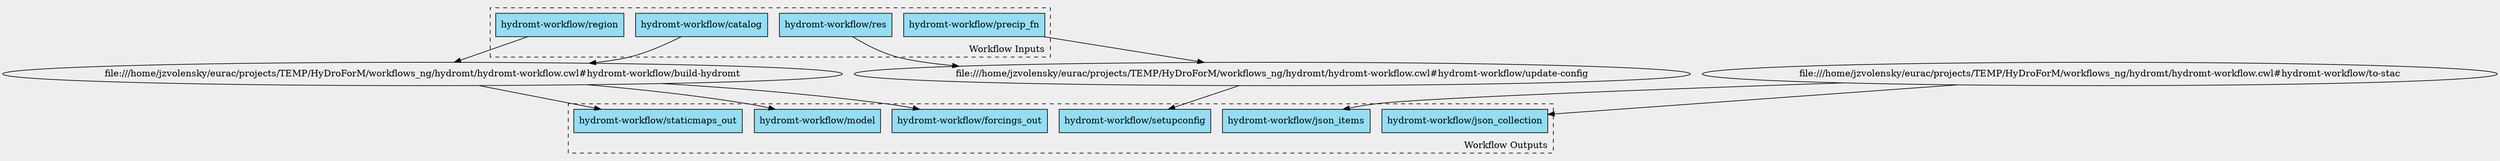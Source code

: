 digraph G {
bgcolor="#eeeeee";
clusterrank=local;
labeljust=right;
labelloc=bottom;
subgraph cluster_inputs {
label="Workflow Inputs";
rank=same;
style=dashed;
"file:///home/jzvolensky/eurac/projects/TEMP/HyDroForM/workflows_ng/hydromt/hydromt-workflow.cwl#hydromt-workflow/catalog" [fillcolor="#94DDF4", label="hydromt-workflow/catalog", shape=record, style=filled];
"file:///home/jzvolensky/eurac/projects/TEMP/HyDroForM/workflows_ng/hydromt/hydromt-workflow.cwl#hydromt-workflow/region" [fillcolor="#94DDF4", label="hydromt-workflow/region", shape=record, style=filled];
"file:///home/jzvolensky/eurac/projects/TEMP/HyDroForM/workflows_ng/hydromt/hydromt-workflow.cwl#hydromt-workflow/precip_fn" [fillcolor="#94DDF4", label="hydromt-workflow/precip_fn", shape=record, style=filled];
"file:///home/jzvolensky/eurac/projects/TEMP/HyDroForM/workflows_ng/hydromt/hydromt-workflow.cwl#hydromt-workflow/res" [fillcolor="#94DDF4", label="hydromt-workflow/res", shape=record, style=filled];
}

"file:///home/jzvolensky/eurac/projects/TEMP/HyDroForM/workflows_ng/hydromt/hydromt-workflow.cwl#hydromt-workflow/catalog" -> "file:///home/jzvolensky/eurac/projects/TEMP/HyDroForM/workflows_ng/hydromt/hydromt-workflow.cwl#hydromt-workflow/build-hydromt";
"file:///home/jzvolensky/eurac/projects/TEMP/HyDroForM/workflows_ng/hydromt/hydromt-workflow.cwl#hydromt-workflow/region" -> "file:///home/jzvolensky/eurac/projects/TEMP/HyDroForM/workflows_ng/hydromt/hydromt-workflow.cwl#hydromt-workflow/build-hydromt";
"file:///home/jzvolensky/eurac/projects/TEMP/HyDroForM/workflows_ng/hydromt/hydromt-workflow.cwl#hydromt-workflow/precip_fn" -> "file:///home/jzvolensky/eurac/projects/TEMP/HyDroForM/workflows_ng/hydromt/hydromt-workflow.cwl#hydromt-workflow/update-config";
"file:///home/jzvolensky/eurac/projects/TEMP/HyDroForM/workflows_ng/hydromt/hydromt-workflow.cwl#hydromt-workflow/res" -> "file:///home/jzvolensky/eurac/projects/TEMP/HyDroForM/workflows_ng/hydromt/hydromt-workflow.cwl#hydromt-workflow/update-config";
subgraph cluster_outputs {
label="Workflow Outputs";
labelloc=b;
rank=same;
style=dashed;
"file:///home/jzvolensky/eurac/projects/TEMP/HyDroForM/workflows_ng/hydromt/hydromt-workflow.cwl#hydromt-workflow/forcings_out" [fillcolor="#94DDF4", label="hydromt-workflow/forcings_out", shape=record, style=filled];
"file:///home/jzvolensky/eurac/projects/TEMP/HyDroForM/workflows_ng/hydromt/hydromt-workflow.cwl#hydromt-workflow/json_collection" [fillcolor="#94DDF4", label="hydromt-workflow/json_collection", shape=record, style=filled];
"file:///home/jzvolensky/eurac/projects/TEMP/HyDroForM/workflows_ng/hydromt/hydromt-workflow.cwl#hydromt-workflow/json_items" [fillcolor="#94DDF4", label="hydromt-workflow/json_items", shape=record, style=filled];
"file:///home/jzvolensky/eurac/projects/TEMP/HyDroForM/workflows_ng/hydromt/hydromt-workflow.cwl#hydromt-workflow/model" [fillcolor="#94DDF4", label="hydromt-workflow/model", shape=record, style=filled];
"file:///home/jzvolensky/eurac/projects/TEMP/HyDroForM/workflows_ng/hydromt/hydromt-workflow.cwl#hydromt-workflow/setupconfig" [fillcolor="#94DDF4", label="hydromt-workflow/setupconfig", shape=record, style=filled];
"file:///home/jzvolensky/eurac/projects/TEMP/HyDroForM/workflows_ng/hydromt/hydromt-workflow.cwl#hydromt-workflow/staticmaps_out" [fillcolor="#94DDF4", label="hydromt-workflow/staticmaps_out", shape=record, style=filled];
}

"file:///home/jzvolensky/eurac/projects/TEMP/HyDroForM/workflows_ng/hydromt/hydromt-workflow.cwl#hydromt-workflow/build-hydromt" -> "file:///home/jzvolensky/eurac/projects/TEMP/HyDroForM/workflows_ng/hydromt/hydromt-workflow.cwl#hydromt-workflow/forcings_out";
"file:///home/jzvolensky/eurac/projects/TEMP/HyDroForM/workflows_ng/hydromt/hydromt-workflow.cwl#hydromt-workflow/to-stac" -> "file:///home/jzvolensky/eurac/projects/TEMP/HyDroForM/workflows_ng/hydromt/hydromt-workflow.cwl#hydromt-workflow/json_collection";
"file:///home/jzvolensky/eurac/projects/TEMP/HyDroForM/workflows_ng/hydromt/hydromt-workflow.cwl#hydromt-workflow/to-stac" -> "file:///home/jzvolensky/eurac/projects/TEMP/HyDroForM/workflows_ng/hydromt/hydromt-workflow.cwl#hydromt-workflow/json_items";
"file:///home/jzvolensky/eurac/projects/TEMP/HyDroForM/workflows_ng/hydromt/hydromt-workflow.cwl#hydromt-workflow/build-hydromt" -> "file:///home/jzvolensky/eurac/projects/TEMP/HyDroForM/workflows_ng/hydromt/hydromt-workflow.cwl#hydromt-workflow/model";
"file:///home/jzvolensky/eurac/projects/TEMP/HyDroForM/workflows_ng/hydromt/hydromt-workflow.cwl#hydromt-workflow/update-config" -> "file:///home/jzvolensky/eurac/projects/TEMP/HyDroForM/workflows_ng/hydromt/hydromt-workflow.cwl#hydromt-workflow/setupconfig";
"file:///home/jzvolensky/eurac/projects/TEMP/HyDroForM/workflows_ng/hydromt/hydromt-workflow.cwl#hydromt-workflow/build-hydromt" -> "file:///home/jzvolensky/eurac/projects/TEMP/HyDroForM/workflows_ng/hydromt/hydromt-workflow.cwl#hydromt-workflow/staticmaps_out";
}
